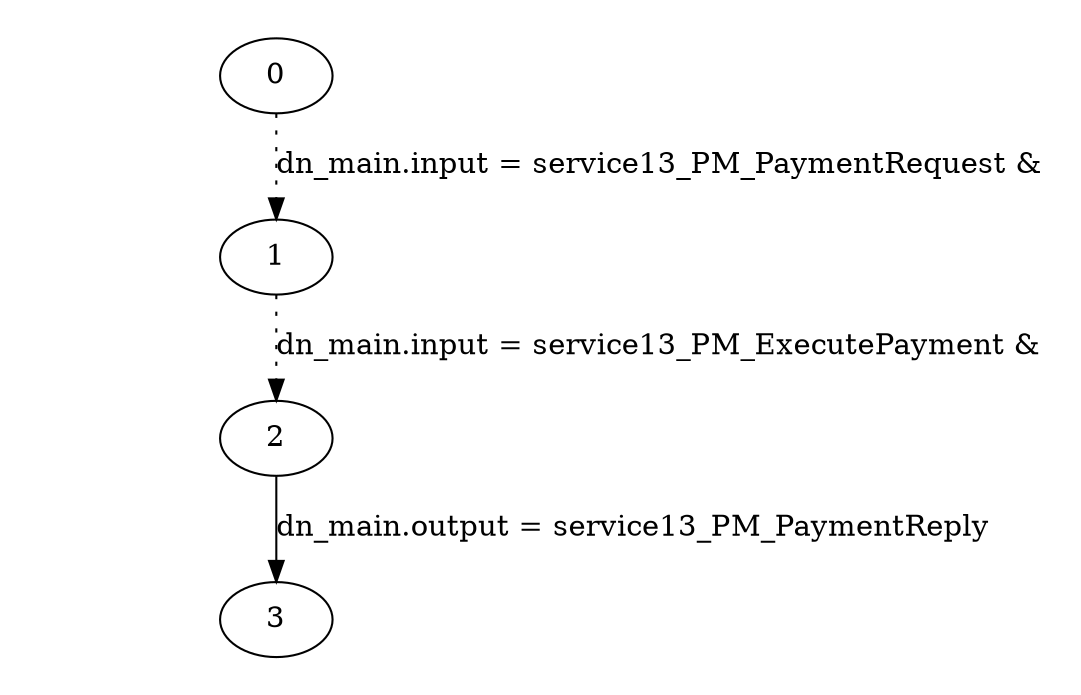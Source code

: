 digraph plan_fsm {
ratio="1.3";
margin="0.2";
size="8.0,11.4";
"0" -> "1" [style=dotted label="dn_main.input = service13_PM_PaymentRequest &\n"]
"1" -> "2" [style=dotted label="dn_main.input = service13_PM_ExecutePayment &\n"]
"2" -> "3" [label="dn_main.output = service13_PM_PaymentReply"]
}

